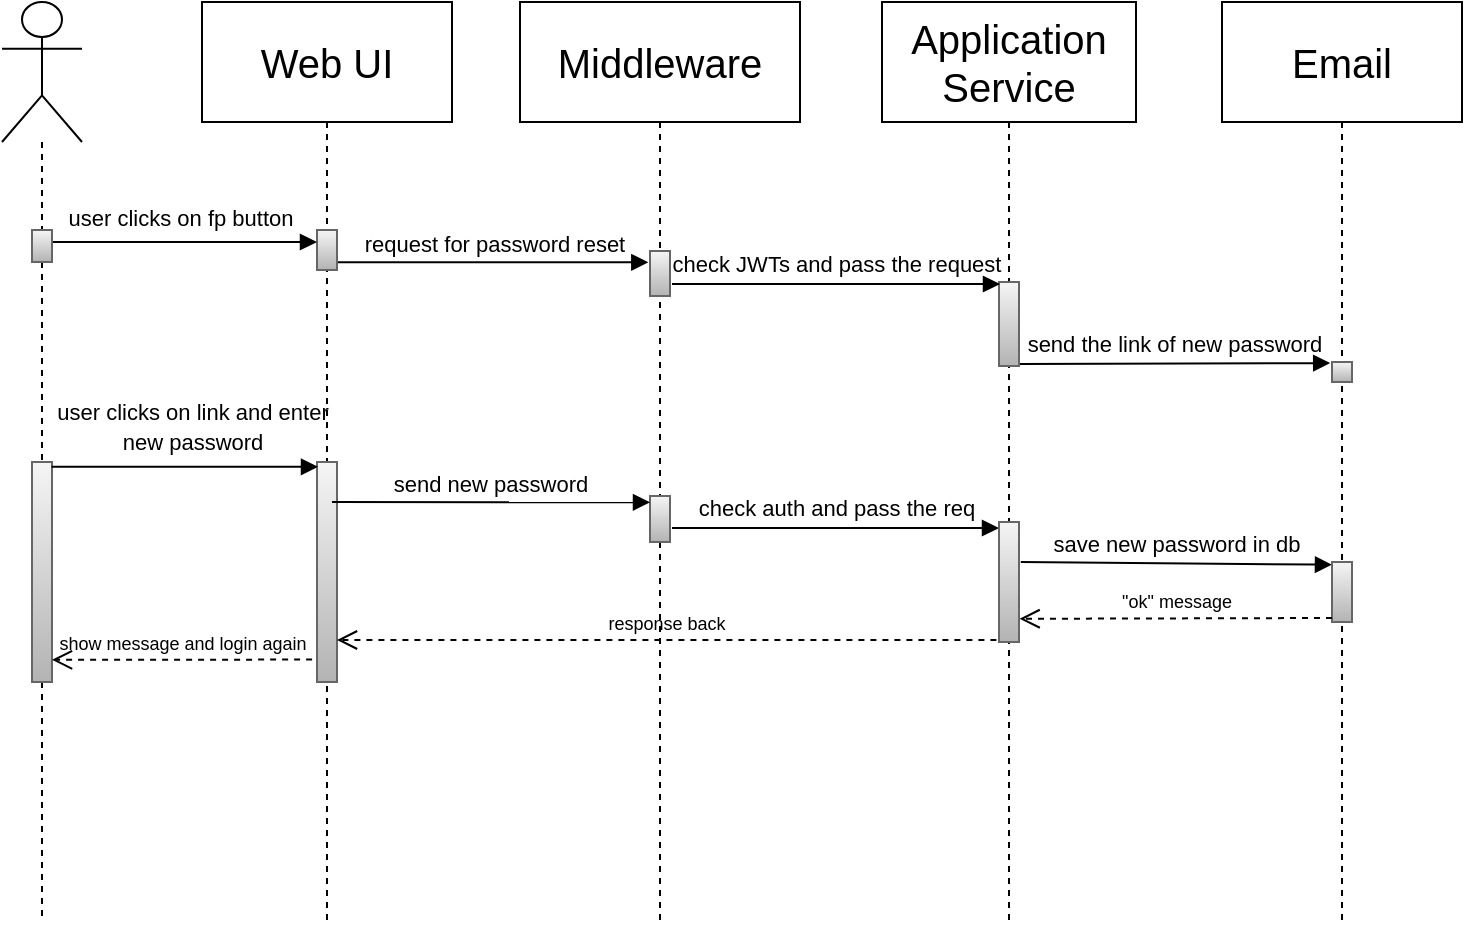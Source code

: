 <mxfile>
    <diagram id="IVuzKlSdGC36JYRlJGeh" name="Page-1">
        <mxGraphModel dx="633" dy="681" grid="1" gridSize="10" guides="1" tooltips="1" connect="1" arrows="1" fold="1" page="1" pageScale="1" pageWidth="850" pageHeight="1100" math="0" shadow="0">
            <root>
                <mxCell id="0"/>
                <mxCell id="1" parent="0"/>
                <mxCell id="58" value="" style="shape=umlLifeline;participant=umlActor;perimeter=lifelinePerimeter;whiteSpace=wrap;html=1;container=1;collapsible=0;recursiveResize=0;verticalAlign=top;spacingTop=36;outlineConnect=0;size=70;" vertex="1" parent="1">
                    <mxGeometry x="295" y="210" width="40" height="460" as="geometry"/>
                </mxCell>
                <mxCell id="59" value="" style="html=1;points=[];perimeter=orthogonalPerimeter;fillColor=#f5f5f5;gradientColor=#b3b3b3;strokeColor=#666666;" vertex="1" parent="58">
                    <mxGeometry x="15" y="230" width="10" height="110" as="geometry"/>
                </mxCell>
                <mxCell id="60" value="&lt;font style=&quot;font-size: 20px;&quot;&gt;Web UI&lt;/font&gt;" style="shape=umlLifeline;perimeter=lifelinePerimeter;whiteSpace=wrap;html=1;container=1;collapsible=0;recursiveResize=0;outlineConnect=0;size=60;" vertex="1" parent="1">
                    <mxGeometry x="395" y="210" width="125" height="460" as="geometry"/>
                </mxCell>
                <mxCell id="61" value="request for password reset" style="html=1;verticalAlign=bottom;endArrow=block;entryX=-0.084;entryY=0.029;entryDx=0;entryDy=0;entryPerimeter=0;labelBackgroundColor=none;" edge="1" parent="60" source="62">
                    <mxGeometry width="80" relative="1" as="geometry">
                        <mxPoint x="60" y="130" as="sourcePoint"/>
                        <mxPoint x="223.16" y="130.15" as="targetPoint"/>
                    </mxGeometry>
                </mxCell>
                <mxCell id="62" value="" style="html=1;points=[];perimeter=orthogonalPerimeter;verticalAlign=middle;fillStyle=auto;rounded=0;glass=0;shadow=0;fillColor=#f5f5f5;gradientColor=#b3b3b3;strokeColor=#666666;" vertex="1" parent="60">
                    <mxGeometry x="57.5" y="114" width="10" height="20" as="geometry"/>
                </mxCell>
                <mxCell id="63" value="" style="html=1;points=[];perimeter=orthogonalPerimeter;fillColor=#f5f5f5;gradientColor=#b3b3b3;strokeColor=#666666;" vertex="1" parent="60">
                    <mxGeometry x="57.5" y="230" width="10" height="110" as="geometry"/>
                </mxCell>
                <mxCell id="64" value="&lt;font style=&quot;&quot;&gt;&lt;font style=&quot;font-size: 20px;&quot;&gt;Middleware&lt;/font&gt;&lt;br&gt;&lt;/font&gt;" style="shape=umlLifeline;perimeter=lifelinePerimeter;whiteSpace=wrap;html=1;container=1;collapsible=0;recursiveResize=0;outlineConnect=0;size=60;" vertex="1" parent="1">
                    <mxGeometry x="554" y="210" width="140" height="460" as="geometry"/>
                </mxCell>
                <mxCell id="65" value="" style="html=1;points=[];perimeter=orthogonalPerimeter;fontSize=11;fillColor=#f5f5f5;gradientColor=#b3b3b3;strokeColor=#666666;" vertex="1" parent="64">
                    <mxGeometry x="65" y="124.5" width="10" height="22.5" as="geometry"/>
                </mxCell>
                <mxCell id="66" value="" style="html=1;points=[];perimeter=orthogonalPerimeter;fontSize=11;fillColor=#f5f5f5;gradientColor=#b3b3b3;strokeColor=#666666;" vertex="1" parent="64">
                    <mxGeometry x="65" y="247" width="10" height="23" as="geometry"/>
                </mxCell>
                <mxCell id="67" value="send new password" style="html=1;verticalAlign=bottom;endArrow=block;entryX=-0.084;entryY=0.029;entryDx=0;entryDy=0;entryPerimeter=0;labelBackgroundColor=none;" edge="1" parent="64">
                    <mxGeometry width="80" relative="1" as="geometry">
                        <mxPoint x="-94" y="250" as="sourcePoint"/>
                        <mxPoint x="65.0" y="250.15" as="targetPoint"/>
                    </mxGeometry>
                </mxCell>
                <mxCell id="91" value="response back" style="html=1;verticalAlign=bottom;endArrow=open;dashed=1;endSize=8;labelBackgroundColor=none;fontSize=9;" edge="1" parent="64" target="63">
                    <mxGeometry x="0.002" relative="1" as="geometry">
                        <mxPoint x="238.2" y="319" as="sourcePoint"/>
                        <mxPoint x="76" y="319" as="targetPoint"/>
                        <mxPoint as="offset"/>
                    </mxGeometry>
                </mxCell>
                <mxCell id="68" value="&lt;span style=&quot;font-size: 20px;&quot;&gt;Email&lt;br&gt;&lt;/span&gt;" style="shape=umlLifeline;perimeter=lifelinePerimeter;whiteSpace=wrap;html=1;container=1;collapsible=0;recursiveResize=0;outlineConnect=0;size=60;" vertex="1" parent="1">
                    <mxGeometry x="905" y="210" width="120" height="460" as="geometry"/>
                </mxCell>
                <mxCell id="85" value="&lt;font style=&quot;font-size: 11px;&quot;&gt;send the link of new password&lt;br&gt;&lt;/font&gt;" style="html=1;verticalAlign=bottom;endArrow=block;fontSize=14;labelBackgroundColor=none;entryX=-0.09;entryY=0.056;entryDx=0;entryDy=0;entryPerimeter=0;" edge="1" parent="68" target="86">
                    <mxGeometry x="0.003" relative="1" as="geometry">
                        <mxPoint x="-101.5" y="181" as="sourcePoint"/>
                        <mxPoint x="62.5" y="181" as="targetPoint"/>
                        <mxPoint as="offset"/>
                    </mxGeometry>
                </mxCell>
                <mxCell id="86" value="" style="html=1;points=[];perimeter=orthogonalPerimeter;rounded=0;shadow=0;glass=0;sketch=0;fillStyle=auto;fontSize=14;fillColor=#f5f5f5;gradientColor=#b3b3b3;strokeColor=#666666;" vertex="1" parent="68">
                    <mxGeometry x="55" y="180" width="10" height="10" as="geometry"/>
                </mxCell>
                <mxCell id="87" value="&lt;font style=&quot;font-size: 11px;&quot;&gt;save new password in db&lt;br&gt;&lt;/font&gt;" style="html=1;verticalAlign=bottom;endArrow=block;fontSize=14;labelBackgroundColor=none;entryX=-0.09;entryY=0.056;entryDx=0;entryDy=0;entryPerimeter=0;" edge="1" parent="68">
                    <mxGeometry x="0.003" relative="1" as="geometry">
                        <mxPoint x="-100.6" y="280" as="sourcePoint"/>
                        <mxPoint x="55.0" y="281.352" as="targetPoint"/>
                        <mxPoint as="offset"/>
                    </mxGeometry>
                </mxCell>
                <mxCell id="88" value="" style="html=1;points=[];perimeter=orthogonalPerimeter;rounded=0;shadow=0;glass=0;sketch=0;fillStyle=auto;fontSize=14;fillColor=#f5f5f5;gradientColor=#b3b3b3;strokeColor=#666666;" vertex="1" parent="68">
                    <mxGeometry x="55" y="280" width="10" height="30" as="geometry"/>
                </mxCell>
                <mxCell id="69" value="&lt;font style=&quot;font-size: 11px;&quot;&gt;user clicks on fp button&lt;/font&gt;" style="html=1;verticalAlign=bottom;endArrow=block;fontSize=22;labelBackgroundColor=none;" edge="1" parent="1" target="62">
                    <mxGeometry width="80" relative="1" as="geometry">
                        <mxPoint x="315" y="330" as="sourcePoint"/>
                        <mxPoint x="445" y="330" as="targetPoint"/>
                        <Array as="points"/>
                        <mxPoint as="offset"/>
                    </mxGeometry>
                </mxCell>
                <mxCell id="70" value="&lt;font style=&quot;font-size: 20px;&quot;&gt;Application Service&lt;/font&gt;" style="shape=umlLifeline;perimeter=lifelinePerimeter;whiteSpace=wrap;html=1;container=1;collapsible=0;recursiveResize=0;outlineConnect=0;size=60;" vertex="1" parent="1">
                    <mxGeometry x="735" y="210" width="127" height="460" as="geometry"/>
                </mxCell>
                <mxCell id="72" value="" style="html=1;points=[];perimeter=orthogonalPerimeter;rounded=0;shadow=0;glass=0;sketch=0;fillStyle=auto;fontSize=14;fillColor=#f5f5f5;gradientColor=#b3b3b3;strokeColor=#666666;" vertex="1" parent="70">
                    <mxGeometry x="58.5" y="140" width="10" height="42" as="geometry"/>
                </mxCell>
                <mxCell id="73" value="&lt;font style=&quot;font-size: 11px;&quot;&gt;check auth and pass the req&lt;br&gt;&lt;/font&gt;" style="html=1;verticalAlign=bottom;endArrow=block;fontSize=14;labelBackgroundColor=none;" edge="1" parent="70">
                    <mxGeometry relative="1" as="geometry">
                        <mxPoint x="-105" y="263" as="sourcePoint"/>
                        <mxPoint x="58.5" y="263" as="targetPoint"/>
                    </mxGeometry>
                </mxCell>
                <mxCell id="74" value="" style="html=1;points=[];perimeter=orthogonalPerimeter;rounded=0;shadow=0;glass=0;sketch=0;fillStyle=auto;fontSize=14;fillColor=#f5f5f5;gradientColor=#b3b3b3;strokeColor=#666666;" vertex="1" parent="70">
                    <mxGeometry x="58.5" y="260" width="10" height="60" as="geometry"/>
                </mxCell>
                <mxCell id="75" value="" style="html=1;points=[];perimeter=orthogonalPerimeter;fillColor=#f5f5f5;gradientColor=#b3b3b3;strokeColor=#666666;" vertex="1" parent="1">
                    <mxGeometry x="310" y="324" width="10" height="16" as="geometry"/>
                </mxCell>
                <mxCell id="76" value="&lt;font style=&quot;font-size: 11px;&quot;&gt;check JWTs and pass the request&lt;br&gt;&lt;/font&gt;" style="html=1;verticalAlign=bottom;endArrow=block;fontSize=14;labelBackgroundColor=none;" edge="1" parent="1">
                    <mxGeometry relative="1" as="geometry">
                        <mxPoint x="630" y="351" as="sourcePoint"/>
                        <mxPoint x="794" y="351" as="targetPoint"/>
                    </mxGeometry>
                </mxCell>
                <mxCell id="83" value="&lt;p style=&quot;line-height: 50%;&quot;&gt;&lt;span style=&quot;font-size: 11px;&quot;&gt;user clicks on link and enter&lt;/span&gt;&lt;br style=&quot;font-size: 11px;&quot;&gt;&lt;span style=&quot;font-size: 11px;&quot;&gt;new password&lt;/span&gt;&lt;br&gt;&lt;/p&gt;" style="html=1;verticalAlign=bottom;endArrow=block;fontSize=22;labelBackgroundColor=none;exitX=0.976;exitY=0.04;exitDx=0;exitDy=0;exitPerimeter=0;" edge="1" parent="1">
                    <mxGeometry x="0.057" y="-18" width="80" relative="1" as="geometry">
                        <mxPoint x="319.76" y="442.36" as="sourcePoint"/>
                        <mxPoint x="453" y="442.419" as="targetPoint"/>
                        <Array as="points"/>
                        <mxPoint as="offset"/>
                    </mxGeometry>
                </mxCell>
                <mxCell id="90" value="&quot;ok&quot; message" style="html=1;verticalAlign=bottom;endArrow=open;dashed=1;endSize=8;labelBackgroundColor=none;fontSize=9;entryX=1.03;entryY=0.36;entryDx=0;entryDy=0;entryPerimeter=0;" edge="1" parent="1">
                    <mxGeometry x="0.002" relative="1" as="geometry">
                        <mxPoint x="960" y="518" as="sourcePoint"/>
                        <mxPoint x="803.8" y="518.4" as="targetPoint"/>
                        <mxPoint as="offset"/>
                    </mxGeometry>
                </mxCell>
                <mxCell id="93" value="show message and login again" style="html=1;verticalAlign=bottom;endArrow=open;dashed=1;endSize=8;labelBackgroundColor=none;fontSize=9;entryX=0.75;entryY=0.468;entryDx=0;entryDy=0;entryPerimeter=0;exitX=-0.244;exitY=0.898;exitDx=0;exitDy=0;exitPerimeter=0;" edge="1" parent="1" source="63">
                    <mxGeometry x="0.002" relative="1" as="geometry">
                        <mxPoint x="652.2" y="539" as="sourcePoint"/>
                        <mxPoint x="320" y="538.92" as="targetPoint"/>
                        <mxPoint as="offset"/>
                    </mxGeometry>
                </mxCell>
            </root>
        </mxGraphModel>
    </diagram>
</mxfile>